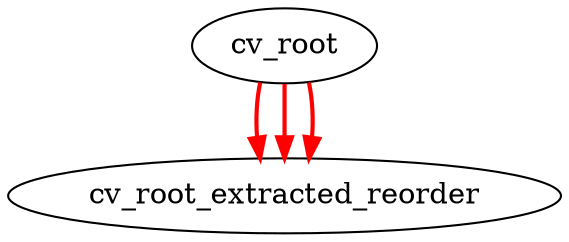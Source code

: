 digraph cv_root{
subgraph {
rank = same;cv_root_extracted_reorder;
}edge [color=red]
cv_root -> cv_root_extracted_reorder [style=bold ]
edge [color=red]
cv_root -> cv_root_extracted_reorder [style=bold ]
edge [color=red]
cv_root -> cv_root_extracted_reorder [style=bold ]
}